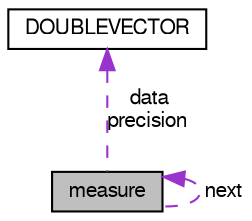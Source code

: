 digraph "measure"
{
  bgcolor="transparent";
  edge [fontname="FreeSans",fontsize="10",labelfontname="FreeSans",labelfontsize="10"];
  node [fontname="FreeSans",fontsize="10",shape=record];
  Node1 [label="measure",height=0.2,width=0.4,color="black", fillcolor="grey75", style="filled" fontcolor="black"];
  Node2 -> Node1 [dir="back",color="darkorchid3",fontsize="10",style="dashed",label=" data\nprecision" ,fontname="FreeSans"];
  Node2 [label="DOUBLEVECTOR",height=0.2,width=0.4,color="black",URL="$struct_d_o_u_b_l_e_v_e_c_t_o_r.html"];
  Node1 -> Node1 [dir="back",color="darkorchid3",fontsize="10",style="dashed",label=" next" ,fontname="FreeSans"];
}

